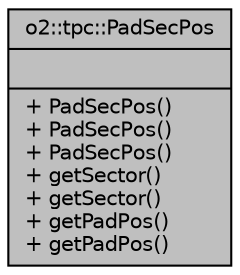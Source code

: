 digraph "o2::tpc::PadSecPos"
{
 // INTERACTIVE_SVG=YES
  bgcolor="transparent";
  edge [fontname="Helvetica",fontsize="10",labelfontname="Helvetica",labelfontsize="10"];
  node [fontname="Helvetica",fontsize="10",shape=record];
  Node1 [label="{o2::tpc::PadSecPos\n||+ PadSecPos()\l+ PadSecPos()\l+ PadSecPos()\l+ getSector()\l+ getSector()\l+ getPadPos()\l+ getPadPos()\l}",height=0.2,width=0.4,color="black", fillcolor="grey75", style="filled", fontcolor="black"];
}
